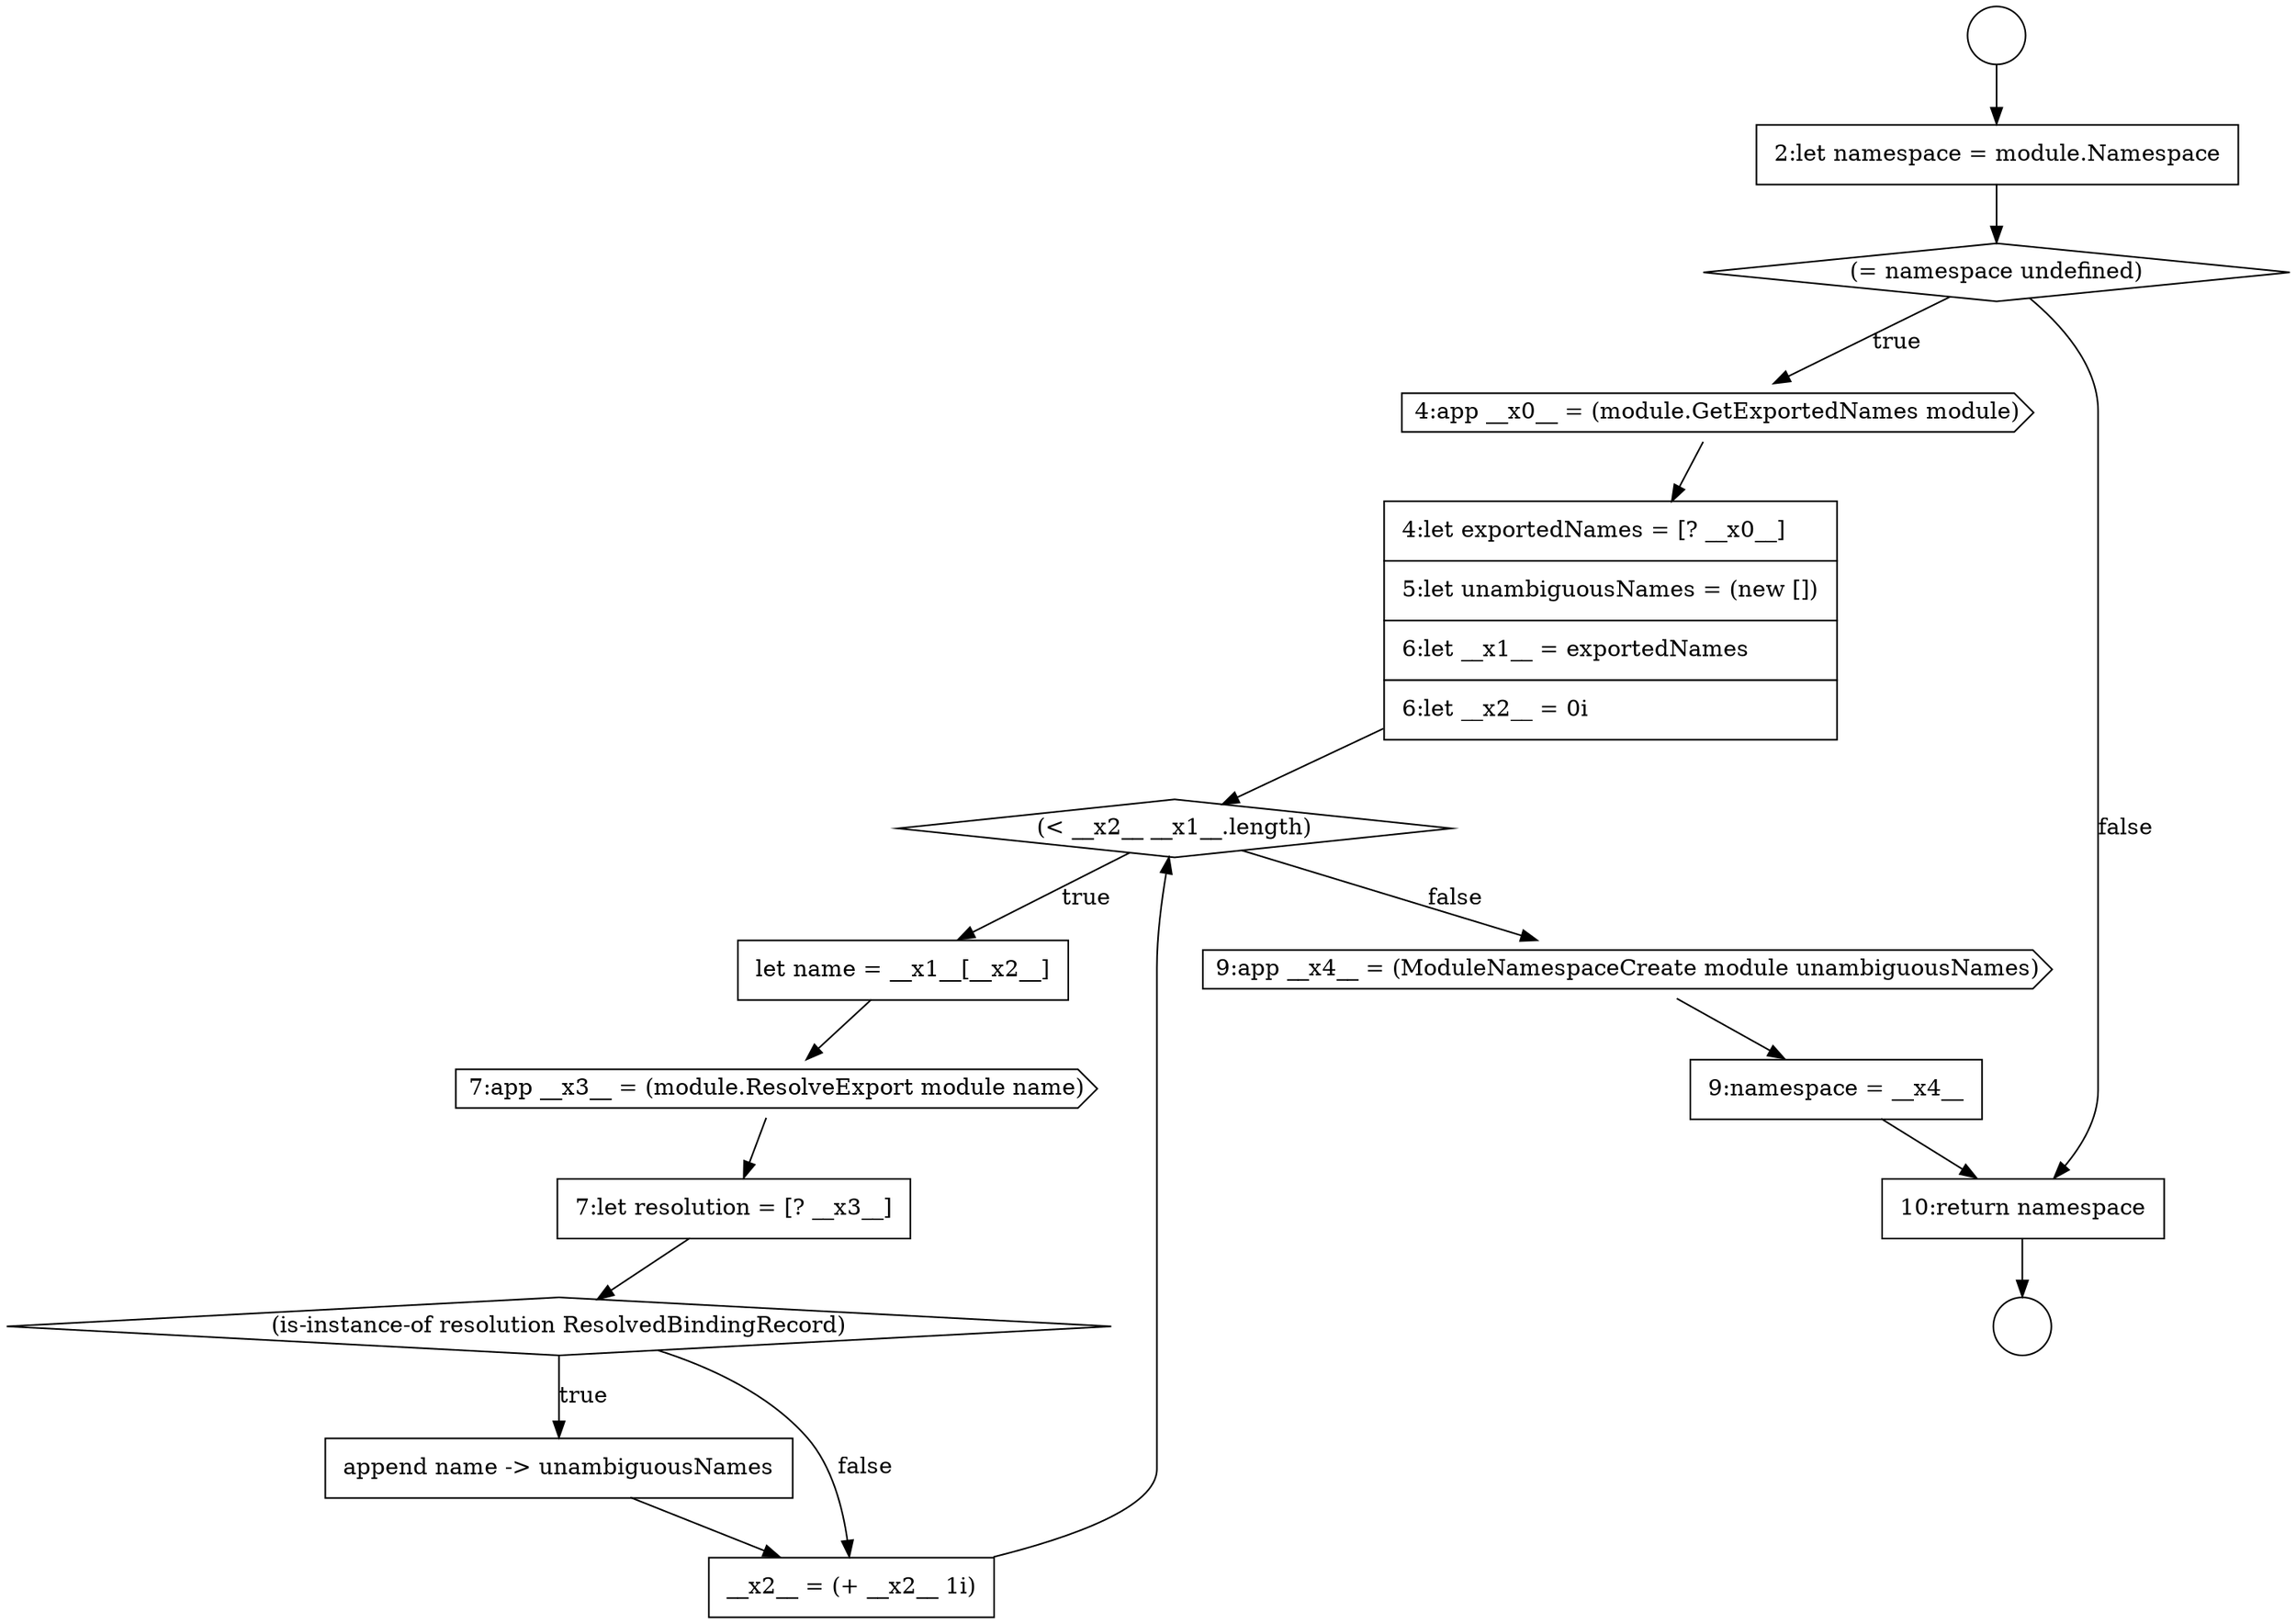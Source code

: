 digraph {
  node0 [shape=circle label=" " color="black" fillcolor="white" style=filled]
  node5 [shape=none, margin=0, label=<<font color="black">
    <table border="0" cellborder="1" cellspacing="0" cellpadding="10">
      <tr><td align="left">4:let exportedNames = [? __x0__]</td></tr>
      <tr><td align="left">5:let unambiguousNames = (new [])</td></tr>
      <tr><td align="left">6:let __x1__ = exportedNames</td></tr>
      <tr><td align="left">6:let __x2__ = 0i</td></tr>
    </table>
  </font>> color="black" fillcolor="white" style=filled]
  node10 [shape=diamond, label=<<font color="black">(is-instance-of resolution ResolvedBindingRecord)</font>> color="black" fillcolor="white" style=filled]
  node14 [shape=none, margin=0, label=<<font color="black">
    <table border="0" cellborder="1" cellspacing="0" cellpadding="10">
      <tr><td align="left">9:namespace = __x4__</td></tr>
    </table>
  </font>> color="black" fillcolor="white" style=filled]
  node1 [shape=circle label=" " color="black" fillcolor="white" style=filled]
  node6 [shape=diamond, label=<<font color="black">(&lt; __x2__ __x1__.length)</font>> color="black" fillcolor="white" style=filled]
  node9 [shape=none, margin=0, label=<<font color="black">
    <table border="0" cellborder="1" cellspacing="0" cellpadding="10">
      <tr><td align="left">7:let resolution = [? __x3__]</td></tr>
    </table>
  </font>> color="black" fillcolor="white" style=filled]
  node13 [shape=cds, label=<<font color="black">9:app __x4__ = (ModuleNamespaceCreate module unambiguousNames)</font>> color="black" fillcolor="white" style=filled]
  node2 [shape=none, margin=0, label=<<font color="black">
    <table border="0" cellborder="1" cellspacing="0" cellpadding="10">
      <tr><td align="left">2:let namespace = module.Namespace</td></tr>
    </table>
  </font>> color="black" fillcolor="white" style=filled]
  node12 [shape=none, margin=0, label=<<font color="black">
    <table border="0" cellborder="1" cellspacing="0" cellpadding="10">
      <tr><td align="left">__x2__ = (+ __x2__ 1i)</td></tr>
    </table>
  </font>> color="black" fillcolor="white" style=filled]
  node7 [shape=none, margin=0, label=<<font color="black">
    <table border="0" cellborder="1" cellspacing="0" cellpadding="10">
      <tr><td align="left">let name = __x1__[__x2__]</td></tr>
    </table>
  </font>> color="black" fillcolor="white" style=filled]
  node3 [shape=diamond, label=<<font color="black">(= namespace undefined)</font>> color="black" fillcolor="white" style=filled]
  node11 [shape=none, margin=0, label=<<font color="black">
    <table border="0" cellborder="1" cellspacing="0" cellpadding="10">
      <tr><td align="left">append name -&gt; unambiguousNames</td></tr>
    </table>
  </font>> color="black" fillcolor="white" style=filled]
  node8 [shape=cds, label=<<font color="black">7:app __x3__ = (module.ResolveExport module name)</font>> color="black" fillcolor="white" style=filled]
  node4 [shape=cds, label=<<font color="black">4:app __x0__ = (module.GetExportedNames module)</font>> color="black" fillcolor="white" style=filled]
  node15 [shape=none, margin=0, label=<<font color="black">
    <table border="0" cellborder="1" cellspacing="0" cellpadding="10">
      <tr><td align="left">10:return namespace</td></tr>
    </table>
  </font>> color="black" fillcolor="white" style=filled]
  node5 -> node6 [ color="black"]
  node3 -> node4 [label=<<font color="black">true</font>> color="black"]
  node3 -> node15 [label=<<font color="black">false</font>> color="black"]
  node7 -> node8 [ color="black"]
  node2 -> node3 [ color="black"]
  node13 -> node14 [ color="black"]
  node0 -> node2 [ color="black"]
  node9 -> node10 [ color="black"]
  node4 -> node5 [ color="black"]
  node8 -> node9 [ color="black"]
  node15 -> node1 [ color="black"]
  node10 -> node11 [label=<<font color="black">true</font>> color="black"]
  node10 -> node12 [label=<<font color="black">false</font>> color="black"]
  node6 -> node7 [label=<<font color="black">true</font>> color="black"]
  node6 -> node13 [label=<<font color="black">false</font>> color="black"]
  node11 -> node12 [ color="black"]
  node12 -> node6 [ color="black"]
  node14 -> node15 [ color="black"]
}
